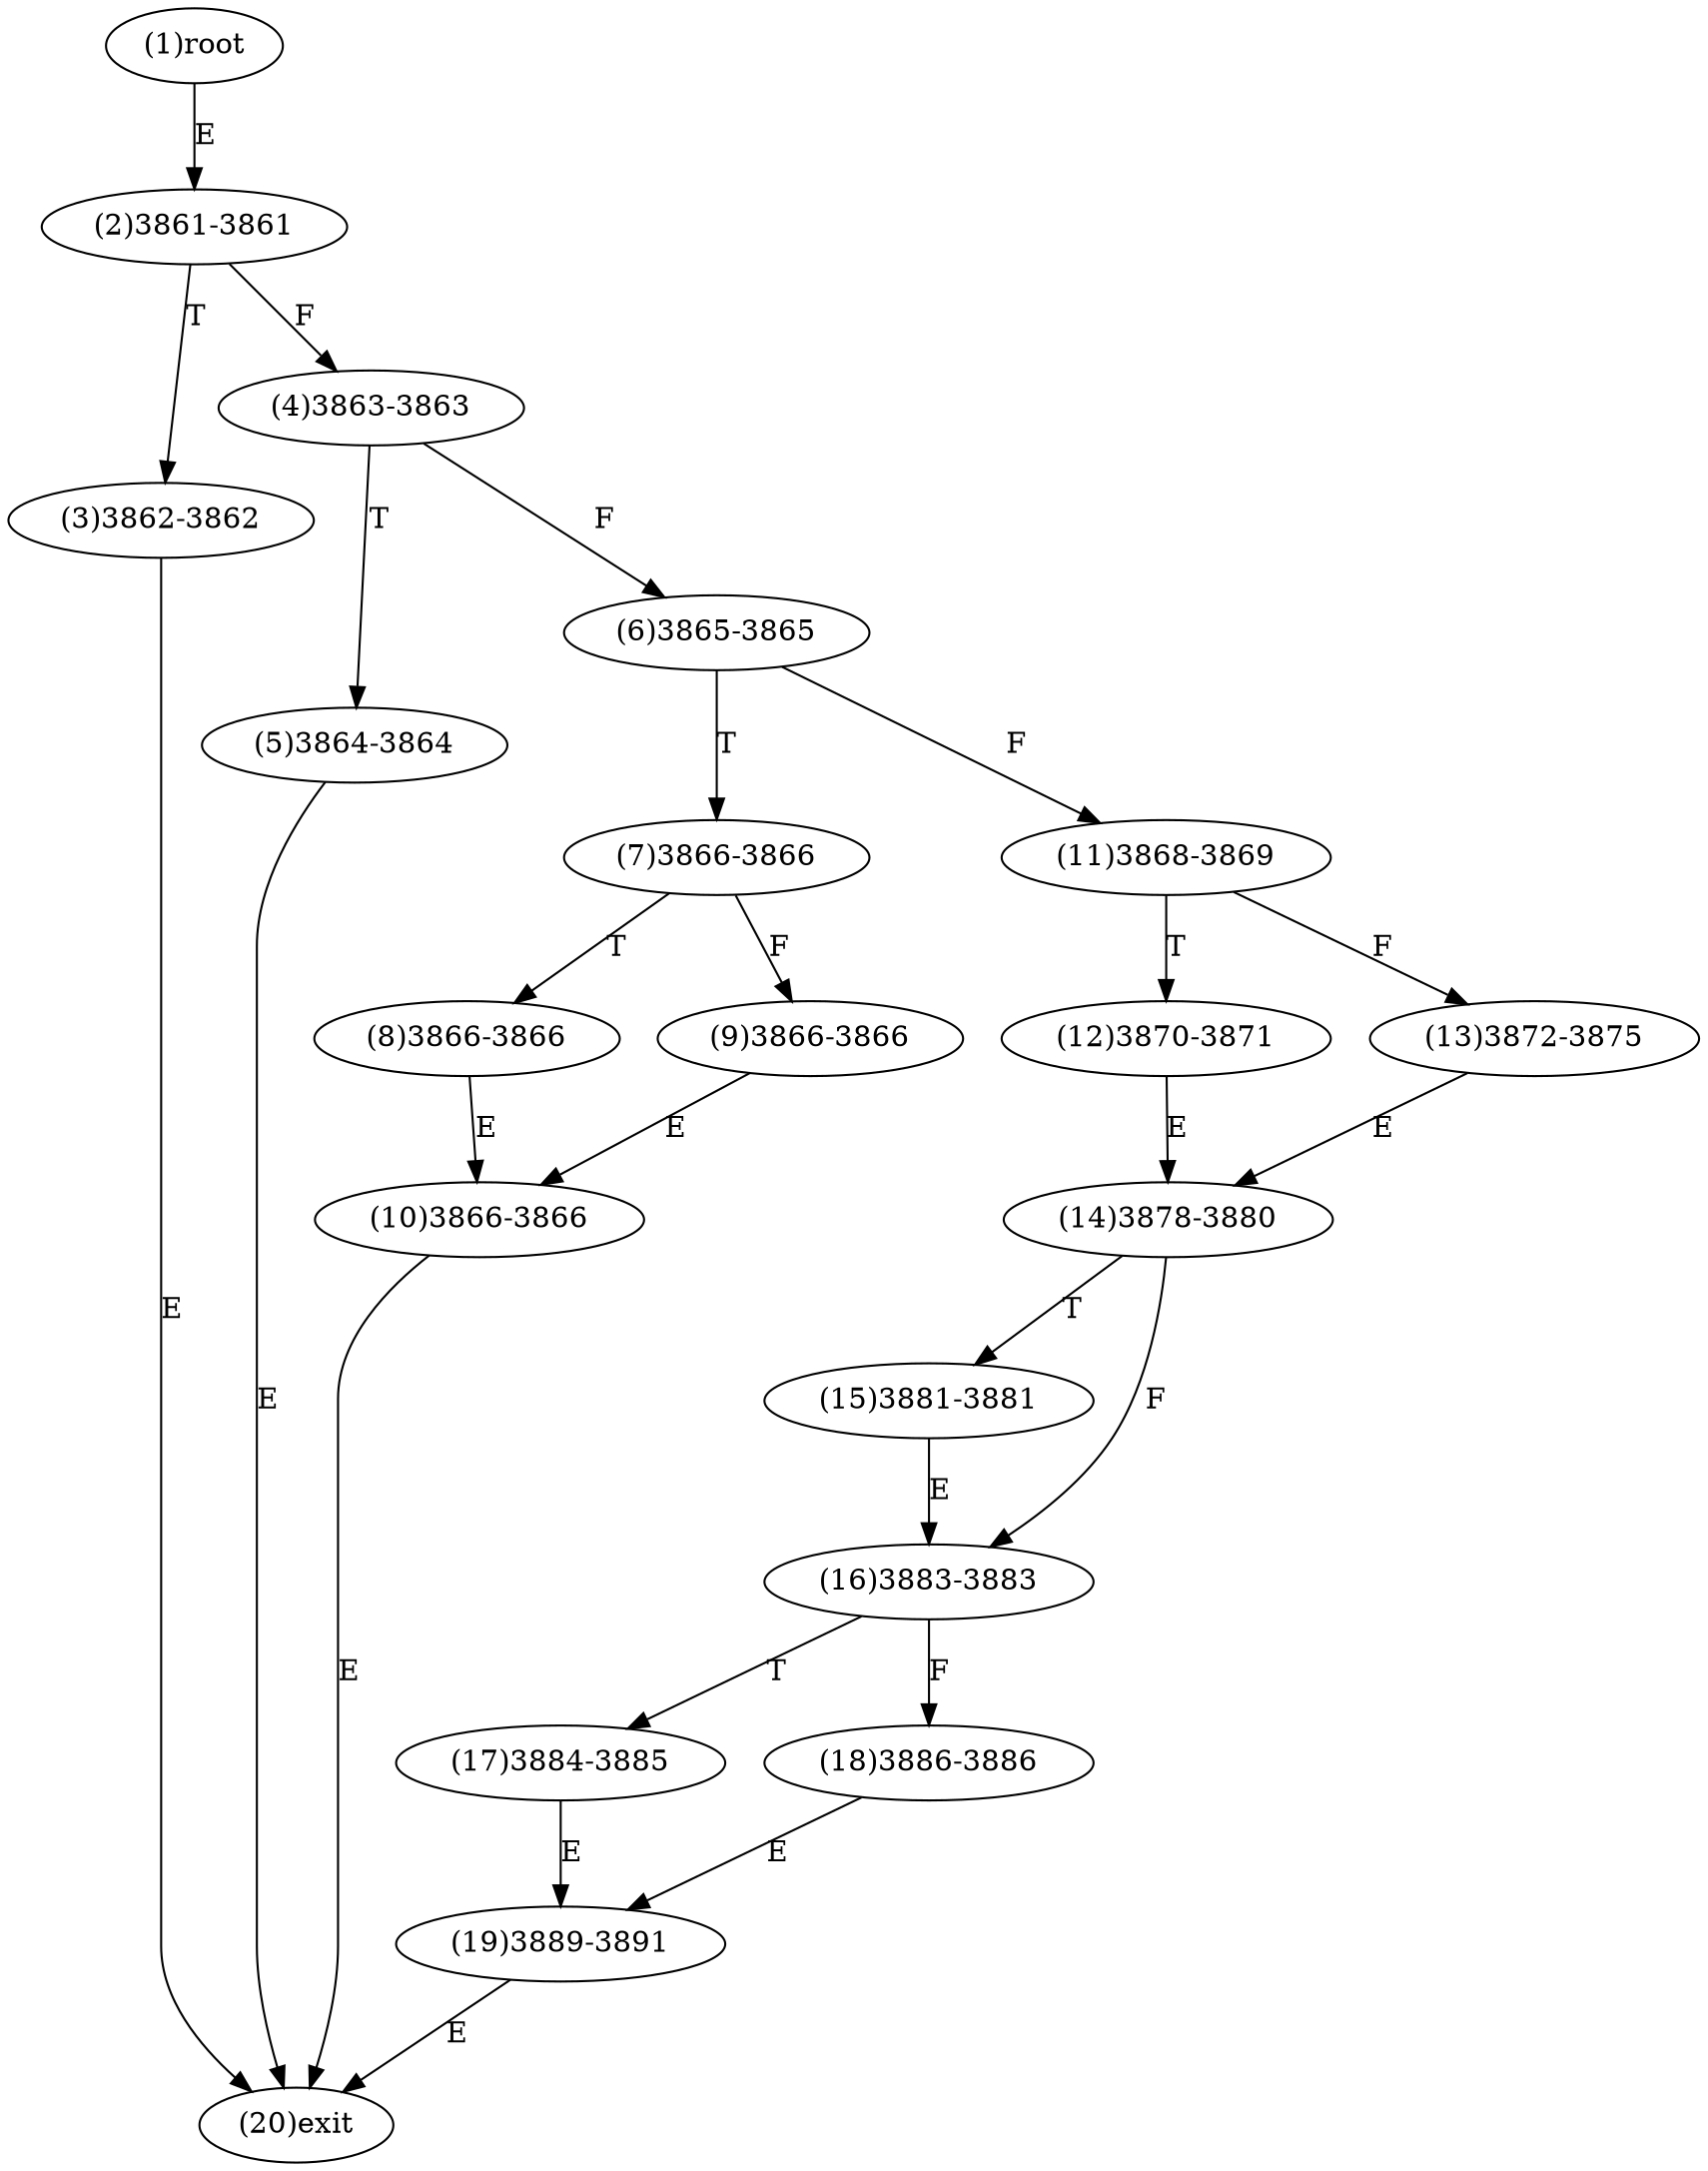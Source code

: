 digraph "" { 
1[ label="(1)root"];
2[ label="(2)3861-3861"];
3[ label="(3)3862-3862"];
4[ label="(4)3863-3863"];
5[ label="(5)3864-3864"];
6[ label="(6)3865-3865"];
7[ label="(7)3866-3866"];
8[ label="(8)3866-3866"];
9[ label="(9)3866-3866"];
10[ label="(10)3866-3866"];
11[ label="(11)3868-3869"];
12[ label="(12)3870-3871"];
13[ label="(13)3872-3875"];
14[ label="(14)3878-3880"];
15[ label="(15)3881-3881"];
17[ label="(17)3884-3885"];
16[ label="(16)3883-3883"];
19[ label="(19)3889-3891"];
18[ label="(18)3886-3886"];
20[ label="(20)exit"];
1->2[ label="E"];
2->4[ label="F"];
2->3[ label="T"];
3->20[ label="E"];
4->6[ label="F"];
4->5[ label="T"];
5->20[ label="E"];
6->11[ label="F"];
6->7[ label="T"];
7->9[ label="F"];
7->8[ label="T"];
8->10[ label="E"];
9->10[ label="E"];
10->20[ label="E"];
11->13[ label="F"];
11->12[ label="T"];
12->14[ label="E"];
13->14[ label="E"];
14->16[ label="F"];
14->15[ label="T"];
15->16[ label="E"];
16->18[ label="F"];
16->17[ label="T"];
17->19[ label="E"];
18->19[ label="E"];
19->20[ label="E"];
}